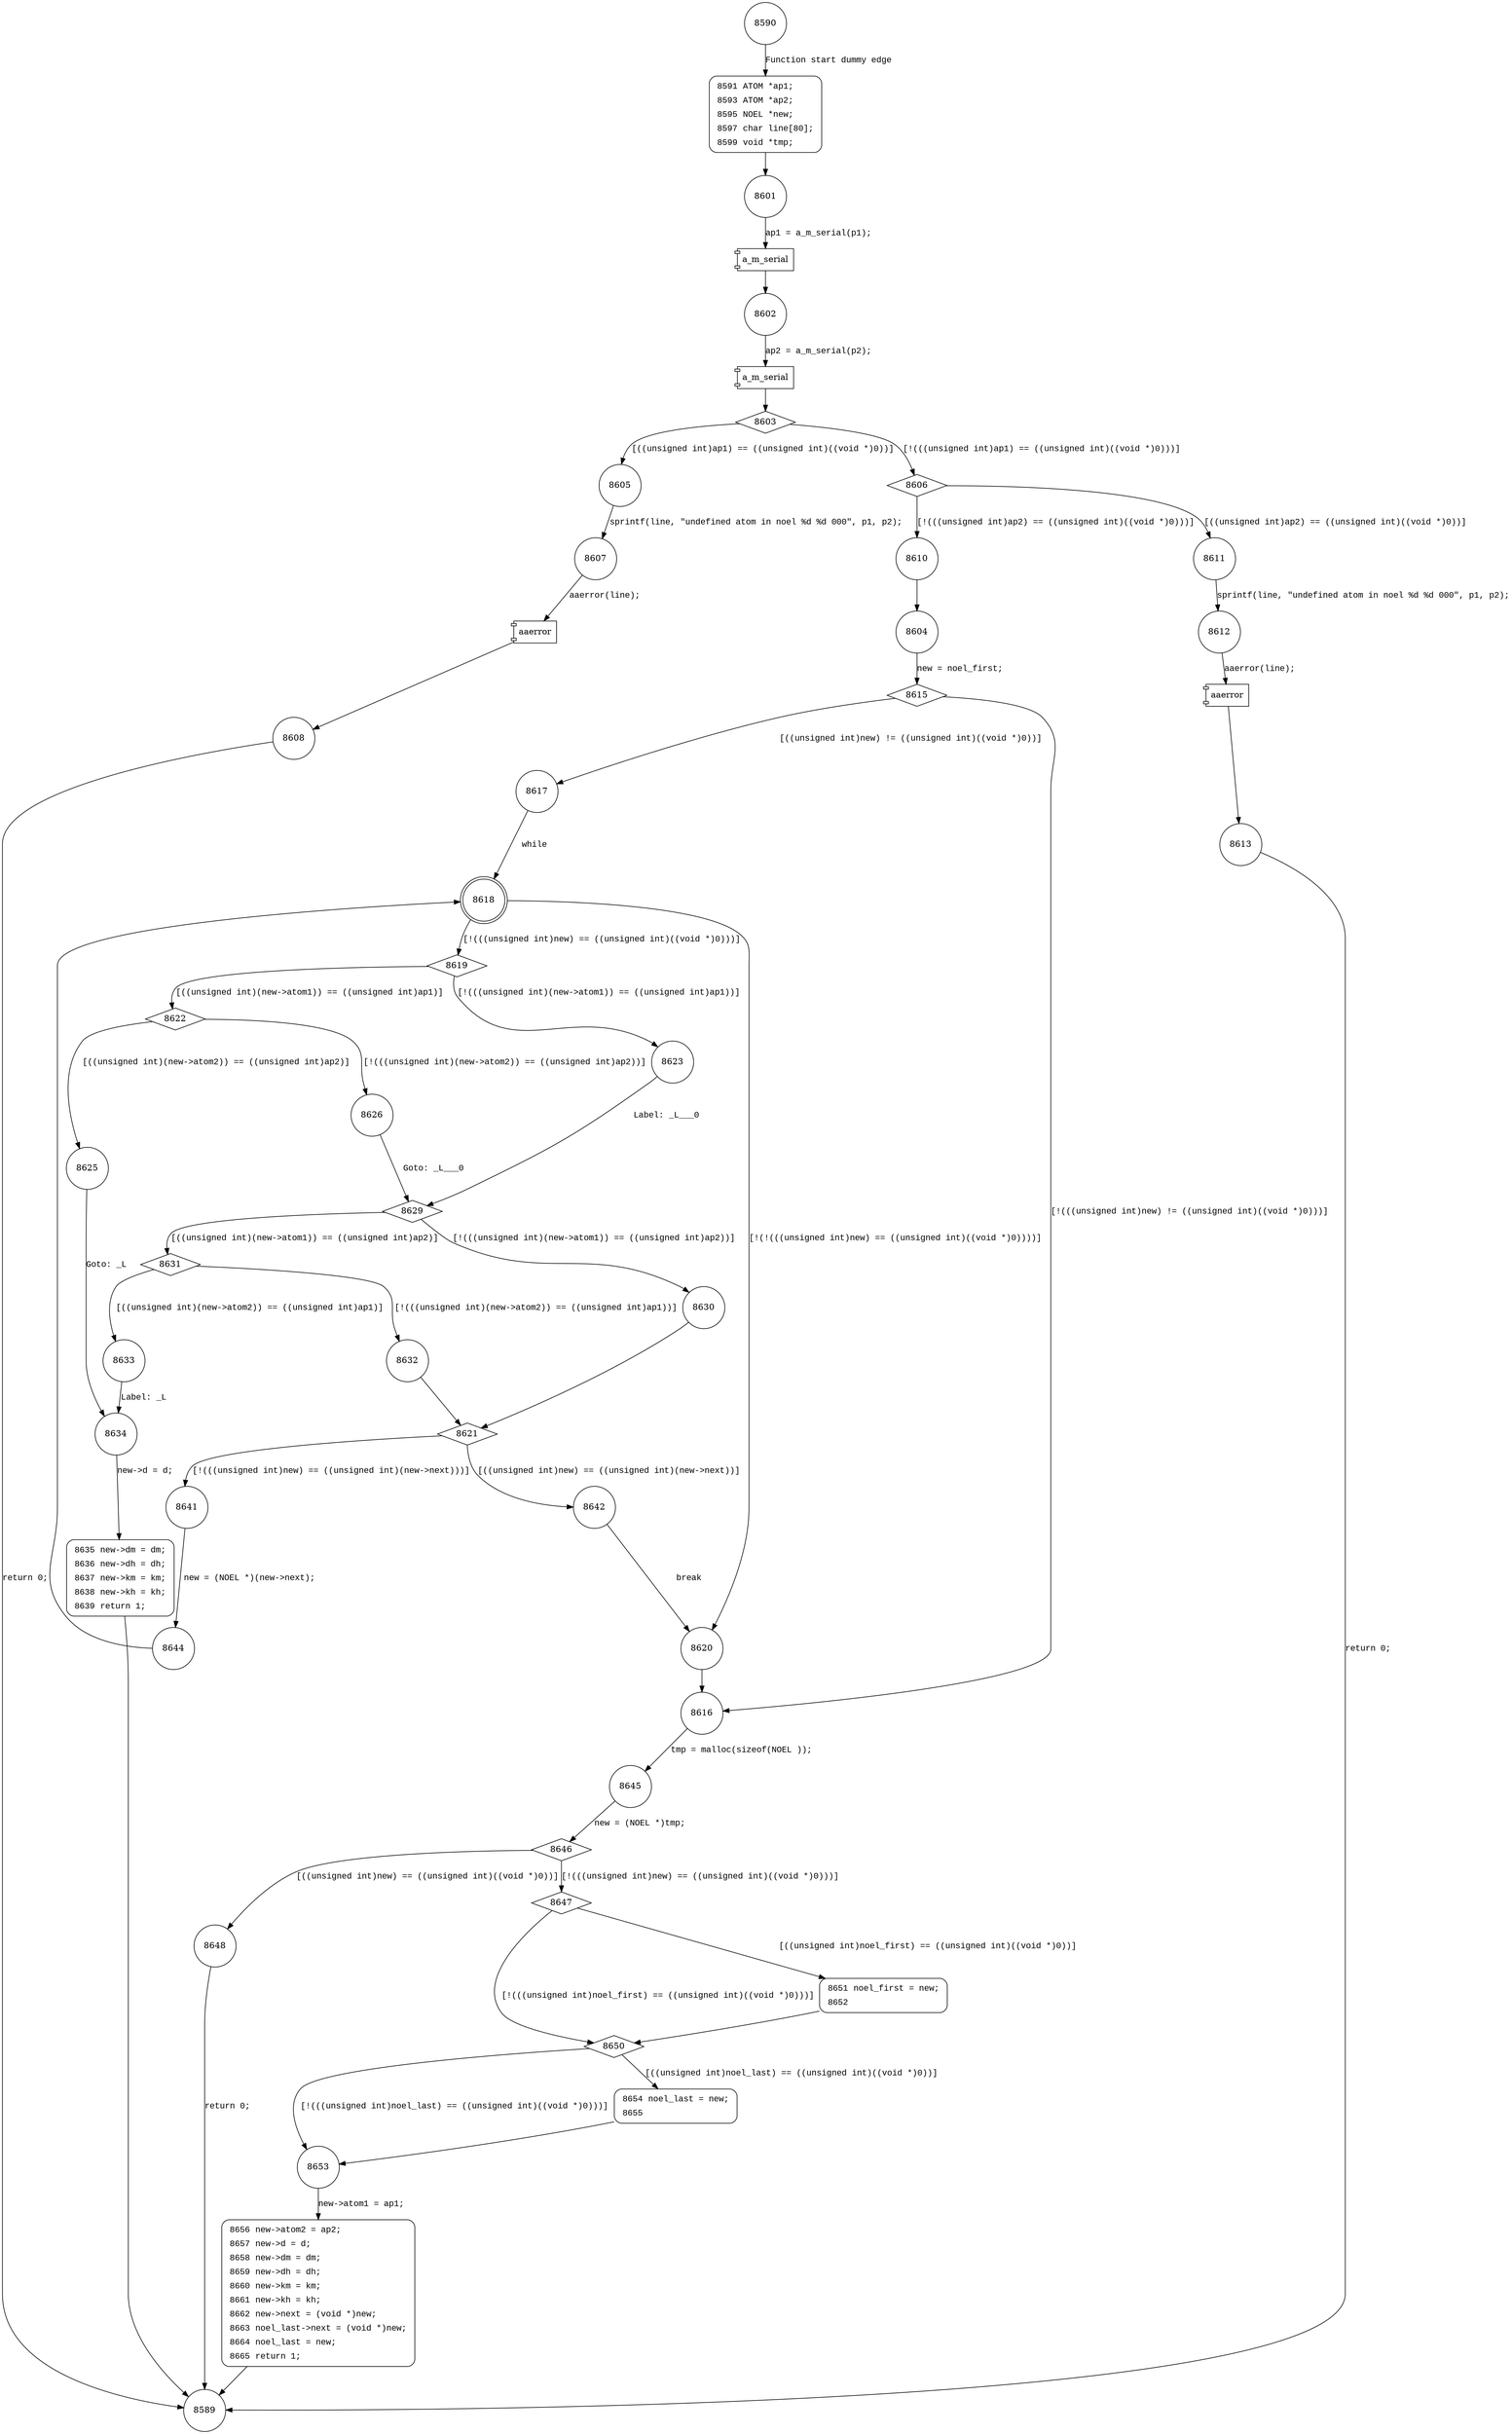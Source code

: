 digraph noel {
8590 [shape="circle"]
8591 [shape="circle"]
8601 [shape="circle"]
8602 [shape="circle"]
8603 [shape="diamond"]
8606 [shape="diamond"]
8605 [shape="circle"]
8607 [shape="circle"]
8608 [shape="circle"]
8610 [shape="circle"]
8611 [shape="circle"]
8612 [shape="circle"]
8613 [shape="circle"]
8604 [shape="circle"]
8615 [shape="diamond"]
8616 [shape="circle"]
8617 [shape="circle"]
8618 [shape="doublecircle"]
8620 [shape="circle"]
8619 [shape="diamond"]
8623 [shape="circle"]
8622 [shape="diamond"]
8626 [shape="circle"]
8625 [shape="circle"]
8634 [shape="circle"]
8635 [shape="circle"]
8629 [shape="diamond"]
8630 [shape="circle"]
8631 [shape="diamond"]
8632 [shape="circle"]
8633 [shape="circle"]
8621 [shape="diamond"]
8641 [shape="circle"]
8642 [shape="circle"]
8645 [shape="circle"]
8646 [shape="diamond"]
8647 [shape="diamond"]
8648 [shape="circle"]
8650 [shape="diamond"]
8651 [shape="circle"]
8653 [shape="circle"]
8654 [shape="circle"]
8656 [shape="circle"]
8644 [shape="circle"]
8589 [shape="circle"]
8591 [style="filled,bold" penwidth="1" fillcolor="white" fontname="Courier New" shape="Mrecord" label=<<table border="0" cellborder="0" cellpadding="3" bgcolor="white"><tr><td align="right">8591</td><td align="left">ATOM *ap1;</td></tr><tr><td align="right">8593</td><td align="left">ATOM *ap2;</td></tr><tr><td align="right">8595</td><td align="left">NOEL *new;</td></tr><tr><td align="right">8597</td><td align="left">char line[80];</td></tr><tr><td align="right">8599</td><td align="left">void *tmp;</td></tr></table>>]
8591 -> 8601[label=""]
8635 [style="filled,bold" penwidth="1" fillcolor="white" fontname="Courier New" shape="Mrecord" label=<<table border="0" cellborder="0" cellpadding="3" bgcolor="white"><tr><td align="right">8635</td><td align="left">new-&gt;dm = dm;</td></tr><tr><td align="right">8636</td><td align="left">new-&gt;dh = dh;</td></tr><tr><td align="right">8637</td><td align="left">new-&gt;km = km;</td></tr><tr><td align="right">8638</td><td align="left">new-&gt;kh = kh;</td></tr><tr><td align="right">8639</td><td align="left">return 1;</td></tr></table>>]
8635 -> 8589[label=""]
8651 [style="filled,bold" penwidth="1" fillcolor="white" fontname="Courier New" shape="Mrecord" label=<<table border="0" cellborder="0" cellpadding="3" bgcolor="white"><tr><td align="right">8651</td><td align="left">noel_first = new;</td></tr><tr><td align="right">8652</td><td align="left"></td></tr></table>>]
8651 -> 8650[label=""]
8654 [style="filled,bold" penwidth="1" fillcolor="white" fontname="Courier New" shape="Mrecord" label=<<table border="0" cellborder="0" cellpadding="3" bgcolor="white"><tr><td align="right">8654</td><td align="left">noel_last = new;</td></tr><tr><td align="right">8655</td><td align="left"></td></tr></table>>]
8654 -> 8653[label=""]
8656 [style="filled,bold" penwidth="1" fillcolor="white" fontname="Courier New" shape="Mrecord" label=<<table border="0" cellborder="0" cellpadding="3" bgcolor="white"><tr><td align="right">8656</td><td align="left">new-&gt;atom2 = ap2;</td></tr><tr><td align="right">8657</td><td align="left">new-&gt;d = d;</td></tr><tr><td align="right">8658</td><td align="left">new-&gt;dm = dm;</td></tr><tr><td align="right">8659</td><td align="left">new-&gt;dh = dh;</td></tr><tr><td align="right">8660</td><td align="left">new-&gt;km = km;</td></tr><tr><td align="right">8661</td><td align="left">new-&gt;kh = kh;</td></tr><tr><td align="right">8662</td><td align="left">new-&gt;next = (void *)new;</td></tr><tr><td align="right">8663</td><td align="left">noel_last-&gt;next = (void *)new;</td></tr><tr><td align="right">8664</td><td align="left">noel_last = new;</td></tr><tr><td align="right">8665</td><td align="left">return 1;</td></tr></table>>]
8656 -> 8589[label=""]
8590 -> 8591 [label="Function start dummy edge" fontname="Courier New"]
100071 [shape="component" label="a_m_serial"]
8601 -> 100071 [label="ap1 = a_m_serial(p1);" fontname="Courier New"]
100071 -> 8602 [label="" fontname="Courier New"]
100072 [shape="component" label="a_m_serial"]
8602 -> 100072 [label="ap2 = a_m_serial(p2);" fontname="Courier New"]
100072 -> 8603 [label="" fontname="Courier New"]
8603 -> 8606 [label="[!(((unsigned int)ap1) == ((unsigned int)((void *)0)))]" fontname="Courier New"]
8603 -> 8605 [label="[((unsigned int)ap1) == ((unsigned int)((void *)0))]" fontname="Courier New"]
100073 [shape="component" label="aaerror"]
8607 -> 100073 [label="aaerror(line);" fontname="Courier New"]
100073 -> 8608 [label="" fontname="Courier New"]
8606 -> 8610 [label="[!(((unsigned int)ap2) == ((unsigned int)((void *)0)))]" fontname="Courier New"]
8606 -> 8611 [label="[((unsigned int)ap2) == ((unsigned int)((void *)0))]" fontname="Courier New"]
100074 [shape="component" label="aaerror"]
8612 -> 100074 [label="aaerror(line);" fontname="Courier New"]
100074 -> 8613 [label="" fontname="Courier New"]
8610 -> 8604 [label="" fontname="Courier New"]
8615 -> 8616 [label="[!(((unsigned int)new) != ((unsigned int)((void *)0)))]" fontname="Courier New"]
8615 -> 8617 [label="[((unsigned int)new) != ((unsigned int)((void *)0))]" fontname="Courier New"]
8618 -> 8620 [label="[!(!(((unsigned int)new) == ((unsigned int)((void *)0))))]" fontname="Courier New"]
8618 -> 8619 [label="[!(((unsigned int)new) == ((unsigned int)((void *)0)))]" fontname="Courier New"]
8619 -> 8623 [label="[!(((unsigned int)(new->atom1)) == ((unsigned int)ap1))]" fontname="Courier New"]
8619 -> 8622 [label="[((unsigned int)(new->atom1)) == ((unsigned int)ap1)]" fontname="Courier New"]
8622 -> 8626 [label="[!(((unsigned int)(new->atom2)) == ((unsigned int)ap2))]" fontname="Courier New"]
8622 -> 8625 [label="[((unsigned int)(new->atom2)) == ((unsigned int)ap2)]" fontname="Courier New"]
8634 -> 8635 [label="new->d = d;" fontname="Courier New"]
8626 -> 8629 [label="Goto: _L___0" fontname="Courier New"]
8629 -> 8630 [label="[!(((unsigned int)(new->atom1)) == ((unsigned int)ap2))]" fontname="Courier New"]
8629 -> 8631 [label="[((unsigned int)(new->atom1)) == ((unsigned int)ap2)]" fontname="Courier New"]
8631 -> 8632 [label="[!(((unsigned int)(new->atom2)) == ((unsigned int)ap1))]" fontname="Courier New"]
8631 -> 8633 [label="[((unsigned int)(new->atom2)) == ((unsigned int)ap1)]" fontname="Courier New"]
8632 -> 8621 [label="" fontname="Courier New"]
8621 -> 8641 [label="[!(((unsigned int)new) == ((unsigned int)(new->next)))]" fontname="Courier New"]
8621 -> 8642 [label="[((unsigned int)new) == ((unsigned int)(new->next))]" fontname="Courier New"]
8620 -> 8616 [label="" fontname="Courier New"]
8616 -> 8645 [label="tmp = malloc(sizeof(NOEL ));" fontname="Courier New"]
8646 -> 8647 [label="[!(((unsigned int)new) == ((unsigned int)((void *)0)))]" fontname="Courier New"]
8646 -> 8648 [label="[((unsigned int)new) == ((unsigned int)((void *)0))]" fontname="Courier New"]
8647 -> 8650 [label="[!(((unsigned int)noel_first) == ((unsigned int)((void *)0)))]" fontname="Courier New"]
8647 -> 8651 [label="[((unsigned int)noel_first) == ((unsigned int)((void *)0))]" fontname="Courier New"]
8650 -> 8653 [label="[!(((unsigned int)noel_last) == ((unsigned int)((void *)0)))]" fontname="Courier New"]
8650 -> 8654 [label="[((unsigned int)noel_last) == ((unsigned int)((void *)0))]" fontname="Courier New"]
8653 -> 8656 [label="new->atom1 = ap1;" fontname="Courier New"]
8641 -> 8644 [label="new = (NOEL *)(new->next);" fontname="Courier New"]
8630 -> 8621 [label="" fontname="Courier New"]
8605 -> 8607 [label="sprintf(line, \"undefined atom in noel %d %d \000\", p1, p2);" fontname="Courier New"]
8608 -> 8589 [label="return 0;" fontname="Courier New"]
8611 -> 8612 [label="sprintf(line, \"undefined atom in noel %d %d \000\", p1, p2);" fontname="Courier New"]
8613 -> 8589 [label="return 0;" fontname="Courier New"]
8604 -> 8615 [label="new = noel_first;" fontname="Courier New"]
8617 -> 8618 [label="while" fontname="Courier New"]
8625 -> 8634 [label="Goto: _L" fontname="Courier New"]
8633 -> 8634 [label="Label: _L" fontname="Courier New"]
8642 -> 8620 [label="break" fontname="Courier New"]
8645 -> 8646 [label="new = (NOEL *)tmp;" fontname="Courier New"]
8648 -> 8589 [label="return 0;" fontname="Courier New"]
8644 -> 8618 [label="" fontname="Courier New"]
8623 -> 8629 [label="Label: _L___0" fontname="Courier New"]
}